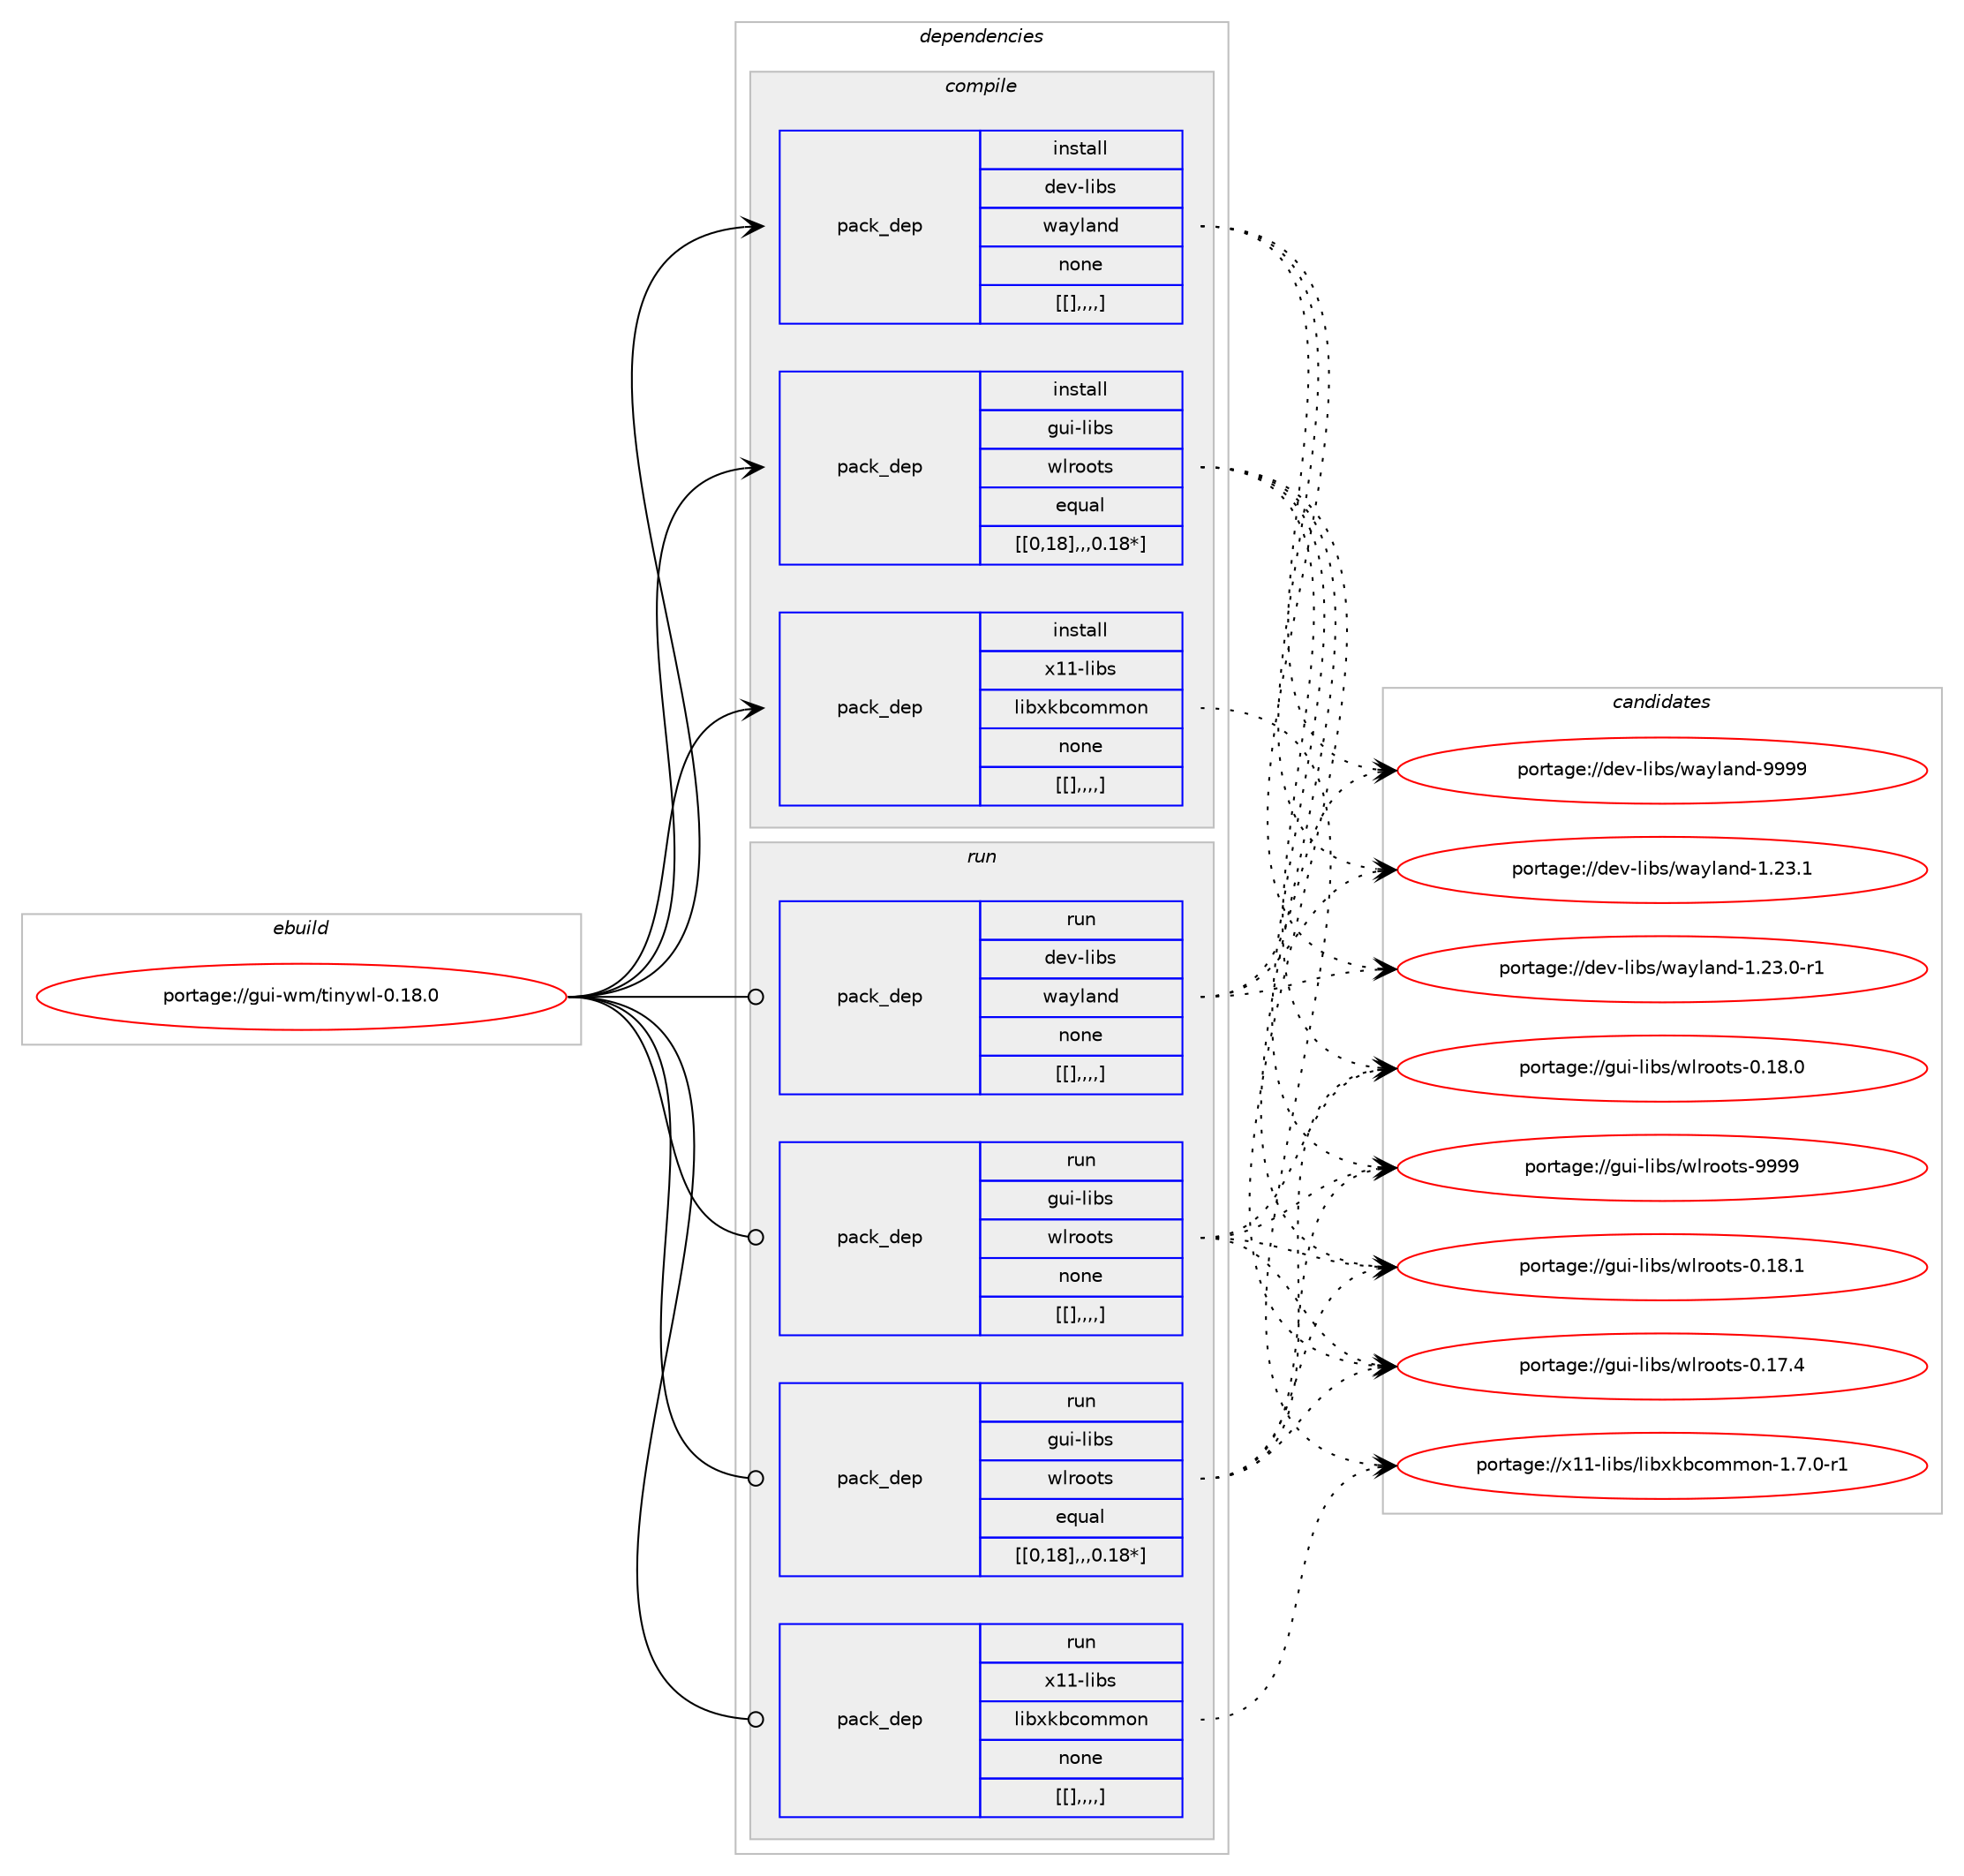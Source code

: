 digraph prolog {

# *************
# Graph options
# *************

newrank=true;
concentrate=true;
compound=true;
graph [rankdir=LR,fontname=Helvetica,fontsize=10,ranksep=1.5];#, ranksep=2.5, nodesep=0.2];
edge  [arrowhead=vee];
node  [fontname=Helvetica,fontsize=10];

# **********
# The ebuild
# **********

subgraph cluster_leftcol {
color=gray;
label=<<i>ebuild</i>>;
id [label="portage://gui-wm/tinywl-0.18.0", color=red, width=4, href="../gui-wm/tinywl-0.18.0.svg"];
}

# ****************
# The dependencies
# ****************

subgraph cluster_midcol {
color=gray;
label=<<i>dependencies</i>>;
subgraph cluster_compile {
fillcolor="#eeeeee";
style=filled;
label=<<i>compile</i>>;
subgraph pack179529 {
dependency250378 [label=<<TABLE BORDER="0" CELLBORDER="1" CELLSPACING="0" CELLPADDING="4" WIDTH="220"><TR><TD ROWSPAN="6" CELLPADDING="30">pack_dep</TD></TR><TR><TD WIDTH="110">install</TD></TR><TR><TD>dev-libs</TD></TR><TR><TD>wayland</TD></TR><TR><TD>none</TD></TR><TR><TD>[[],,,,]</TD></TR></TABLE>>, shape=none, color=blue];
}
id:e -> dependency250378:w [weight=20,style="solid",arrowhead="vee"];
subgraph pack179530 {
dependency250379 [label=<<TABLE BORDER="0" CELLBORDER="1" CELLSPACING="0" CELLPADDING="4" WIDTH="220"><TR><TD ROWSPAN="6" CELLPADDING="30">pack_dep</TD></TR><TR><TD WIDTH="110">install</TD></TR><TR><TD>gui-libs</TD></TR><TR><TD>wlroots</TD></TR><TR><TD>equal</TD></TR><TR><TD>[[0,18],,,0.18*]</TD></TR></TABLE>>, shape=none, color=blue];
}
id:e -> dependency250379:w [weight=20,style="solid",arrowhead="vee"];
subgraph pack179531 {
dependency250380 [label=<<TABLE BORDER="0" CELLBORDER="1" CELLSPACING="0" CELLPADDING="4" WIDTH="220"><TR><TD ROWSPAN="6" CELLPADDING="30">pack_dep</TD></TR><TR><TD WIDTH="110">install</TD></TR><TR><TD>x11-libs</TD></TR><TR><TD>libxkbcommon</TD></TR><TR><TD>none</TD></TR><TR><TD>[[],,,,]</TD></TR></TABLE>>, shape=none, color=blue];
}
id:e -> dependency250380:w [weight=20,style="solid",arrowhead="vee"];
}
subgraph cluster_compileandrun {
fillcolor="#eeeeee";
style=filled;
label=<<i>compile and run</i>>;
}
subgraph cluster_run {
fillcolor="#eeeeee";
style=filled;
label=<<i>run</i>>;
subgraph pack179532 {
dependency250381 [label=<<TABLE BORDER="0" CELLBORDER="1" CELLSPACING="0" CELLPADDING="4" WIDTH="220"><TR><TD ROWSPAN="6" CELLPADDING="30">pack_dep</TD></TR><TR><TD WIDTH="110">run</TD></TR><TR><TD>dev-libs</TD></TR><TR><TD>wayland</TD></TR><TR><TD>none</TD></TR><TR><TD>[[],,,,]</TD></TR></TABLE>>, shape=none, color=blue];
}
id:e -> dependency250381:w [weight=20,style="solid",arrowhead="odot"];
subgraph pack179533 {
dependency250382 [label=<<TABLE BORDER="0" CELLBORDER="1" CELLSPACING="0" CELLPADDING="4" WIDTH="220"><TR><TD ROWSPAN="6" CELLPADDING="30">pack_dep</TD></TR><TR><TD WIDTH="110">run</TD></TR><TR><TD>gui-libs</TD></TR><TR><TD>wlroots</TD></TR><TR><TD>equal</TD></TR><TR><TD>[[0,18],,,0.18*]</TD></TR></TABLE>>, shape=none, color=blue];
}
id:e -> dependency250382:w [weight=20,style="solid",arrowhead="odot"];
subgraph pack179534 {
dependency250383 [label=<<TABLE BORDER="0" CELLBORDER="1" CELLSPACING="0" CELLPADDING="4" WIDTH="220"><TR><TD ROWSPAN="6" CELLPADDING="30">pack_dep</TD></TR><TR><TD WIDTH="110">run</TD></TR><TR><TD>x11-libs</TD></TR><TR><TD>libxkbcommon</TD></TR><TR><TD>none</TD></TR><TR><TD>[[],,,,]</TD></TR></TABLE>>, shape=none, color=blue];
}
id:e -> dependency250383:w [weight=20,style="solid",arrowhead="odot"];
subgraph pack179535 {
dependency250384 [label=<<TABLE BORDER="0" CELLBORDER="1" CELLSPACING="0" CELLPADDING="4" WIDTH="220"><TR><TD ROWSPAN="6" CELLPADDING="30">pack_dep</TD></TR><TR><TD WIDTH="110">run</TD></TR><TR><TD>gui-libs</TD></TR><TR><TD>wlroots</TD></TR><TR><TD>none</TD></TR><TR><TD>[[],,,,]</TD></TR></TABLE>>, shape=none, color=blue];
}
id:e -> dependency250384:w [weight=20,style="solid",arrowhead="odot"];
}
}

# **************
# The candidates
# **************

subgraph cluster_choices {
rank=same;
color=gray;
label=<<i>candidates</i>>;

subgraph choice179529 {
color=black;
nodesep=1;
choice10010111845108105981154711997121108971101004557575757 [label="portage://dev-libs/wayland-9999", color=red, width=4,href="../dev-libs/wayland-9999.svg"];
choice100101118451081059811547119971211089711010045494650514649 [label="portage://dev-libs/wayland-1.23.1", color=red, width=4,href="../dev-libs/wayland-1.23.1.svg"];
choice1001011184510810598115471199712110897110100454946505146484511449 [label="portage://dev-libs/wayland-1.23.0-r1", color=red, width=4,href="../dev-libs/wayland-1.23.0-r1.svg"];
dependency250378:e -> choice10010111845108105981154711997121108971101004557575757:w [style=dotted,weight="100"];
dependency250378:e -> choice100101118451081059811547119971211089711010045494650514649:w [style=dotted,weight="100"];
dependency250378:e -> choice1001011184510810598115471199712110897110100454946505146484511449:w [style=dotted,weight="100"];
}
subgraph choice179530 {
color=black;
nodesep=1;
choice1031171054510810598115471191081141111111161154557575757 [label="portage://gui-libs/wlroots-9999", color=red, width=4,href="../gui-libs/wlroots-9999.svg"];
choice10311710545108105981154711910811411111111611545484649564649 [label="portage://gui-libs/wlroots-0.18.1", color=red, width=4,href="../gui-libs/wlroots-0.18.1.svg"];
choice10311710545108105981154711910811411111111611545484649564648 [label="portage://gui-libs/wlroots-0.18.0", color=red, width=4,href="../gui-libs/wlroots-0.18.0.svg"];
choice10311710545108105981154711910811411111111611545484649554652 [label="portage://gui-libs/wlroots-0.17.4", color=red, width=4,href="../gui-libs/wlroots-0.17.4.svg"];
dependency250379:e -> choice1031171054510810598115471191081141111111161154557575757:w [style=dotted,weight="100"];
dependency250379:e -> choice10311710545108105981154711910811411111111611545484649564649:w [style=dotted,weight="100"];
dependency250379:e -> choice10311710545108105981154711910811411111111611545484649564648:w [style=dotted,weight="100"];
dependency250379:e -> choice10311710545108105981154711910811411111111611545484649554652:w [style=dotted,weight="100"];
}
subgraph choice179531 {
color=black;
nodesep=1;
choice12049494510810598115471081059812010798991111091091111104549465546484511449 [label="portage://x11-libs/libxkbcommon-1.7.0-r1", color=red, width=4,href="../x11-libs/libxkbcommon-1.7.0-r1.svg"];
dependency250380:e -> choice12049494510810598115471081059812010798991111091091111104549465546484511449:w [style=dotted,weight="100"];
}
subgraph choice179532 {
color=black;
nodesep=1;
choice10010111845108105981154711997121108971101004557575757 [label="portage://dev-libs/wayland-9999", color=red, width=4,href="../dev-libs/wayland-9999.svg"];
choice100101118451081059811547119971211089711010045494650514649 [label="portage://dev-libs/wayland-1.23.1", color=red, width=4,href="../dev-libs/wayland-1.23.1.svg"];
choice1001011184510810598115471199712110897110100454946505146484511449 [label="portage://dev-libs/wayland-1.23.0-r1", color=red, width=4,href="../dev-libs/wayland-1.23.0-r1.svg"];
dependency250381:e -> choice10010111845108105981154711997121108971101004557575757:w [style=dotted,weight="100"];
dependency250381:e -> choice100101118451081059811547119971211089711010045494650514649:w [style=dotted,weight="100"];
dependency250381:e -> choice1001011184510810598115471199712110897110100454946505146484511449:w [style=dotted,weight="100"];
}
subgraph choice179533 {
color=black;
nodesep=1;
choice1031171054510810598115471191081141111111161154557575757 [label="portage://gui-libs/wlroots-9999", color=red, width=4,href="../gui-libs/wlroots-9999.svg"];
choice10311710545108105981154711910811411111111611545484649564649 [label="portage://gui-libs/wlroots-0.18.1", color=red, width=4,href="../gui-libs/wlroots-0.18.1.svg"];
choice10311710545108105981154711910811411111111611545484649564648 [label="portage://gui-libs/wlroots-0.18.0", color=red, width=4,href="../gui-libs/wlroots-0.18.0.svg"];
choice10311710545108105981154711910811411111111611545484649554652 [label="portage://gui-libs/wlroots-0.17.4", color=red, width=4,href="../gui-libs/wlroots-0.17.4.svg"];
dependency250382:e -> choice1031171054510810598115471191081141111111161154557575757:w [style=dotted,weight="100"];
dependency250382:e -> choice10311710545108105981154711910811411111111611545484649564649:w [style=dotted,weight="100"];
dependency250382:e -> choice10311710545108105981154711910811411111111611545484649564648:w [style=dotted,weight="100"];
dependency250382:e -> choice10311710545108105981154711910811411111111611545484649554652:w [style=dotted,weight="100"];
}
subgraph choice179534 {
color=black;
nodesep=1;
choice12049494510810598115471081059812010798991111091091111104549465546484511449 [label="portage://x11-libs/libxkbcommon-1.7.0-r1", color=red, width=4,href="../x11-libs/libxkbcommon-1.7.0-r1.svg"];
dependency250383:e -> choice12049494510810598115471081059812010798991111091091111104549465546484511449:w [style=dotted,weight="100"];
}
subgraph choice179535 {
color=black;
nodesep=1;
choice1031171054510810598115471191081141111111161154557575757 [label="portage://gui-libs/wlroots-9999", color=red, width=4,href="../gui-libs/wlroots-9999.svg"];
choice10311710545108105981154711910811411111111611545484649564649 [label="portage://gui-libs/wlroots-0.18.1", color=red, width=4,href="../gui-libs/wlroots-0.18.1.svg"];
choice10311710545108105981154711910811411111111611545484649564648 [label="portage://gui-libs/wlroots-0.18.0", color=red, width=4,href="../gui-libs/wlroots-0.18.0.svg"];
choice10311710545108105981154711910811411111111611545484649554652 [label="portage://gui-libs/wlroots-0.17.4", color=red, width=4,href="../gui-libs/wlroots-0.17.4.svg"];
dependency250384:e -> choice1031171054510810598115471191081141111111161154557575757:w [style=dotted,weight="100"];
dependency250384:e -> choice10311710545108105981154711910811411111111611545484649564649:w [style=dotted,weight="100"];
dependency250384:e -> choice10311710545108105981154711910811411111111611545484649564648:w [style=dotted,weight="100"];
dependency250384:e -> choice10311710545108105981154711910811411111111611545484649554652:w [style=dotted,weight="100"];
}
}

}
